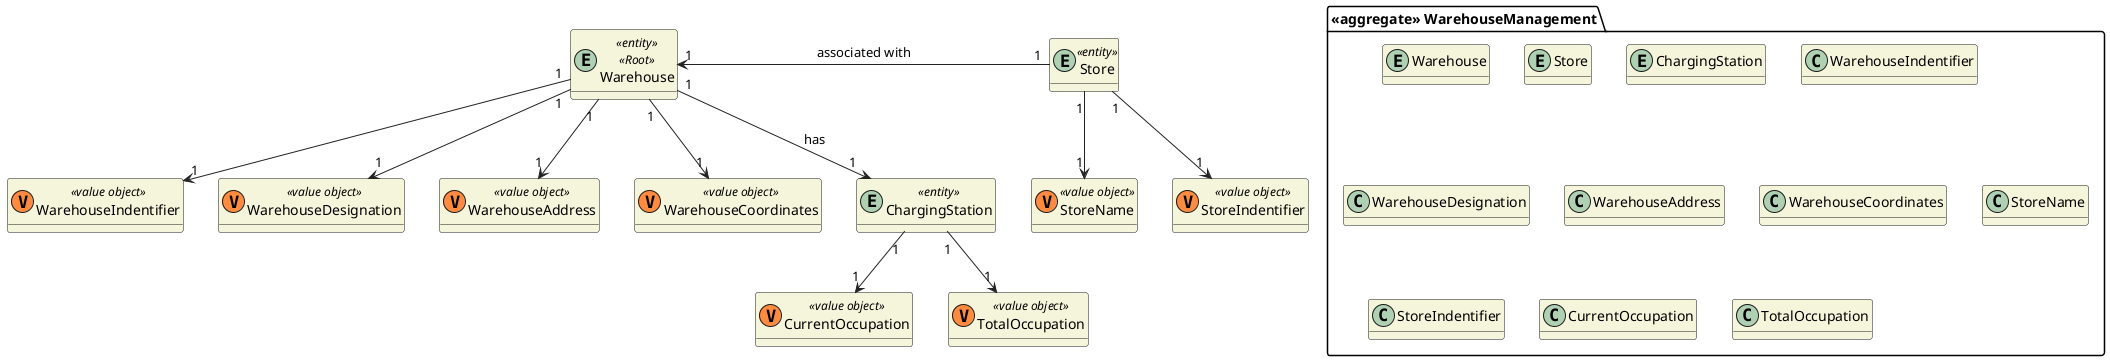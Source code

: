 @startuml DMWarehouseManagement

skinparam classAttributeIconSize 0
hide empty attributes
skinparam classBackgroundColor beige
skinparam ArrowColor #222222

package "<<aggregate>> WarehouseManagement"{
  entity Warehouse
  entity Store
  entity ChargingStation
  class WarehouseIndentifier
  class WarehouseDesignation
  class WarehouseAddress
  class WarehouseCoordinates
  class StoreName
  class StoreIndentifier
  class CurrentOccupation
  class TotalOccupation

}


entity Warehouse <<entity>> <<Root>>
class WarehouseIndentifier <<(V,#FF8B40) value object>>
class WarehouseDesignation <<(V,#FF8B40) value object>>
class WarehouseAddress <<(V,#FF8B40) value object>>
class WarehouseCoordinates <<(V,#FF8B40) value object>>

entity Store <<entity>>
class StoreName <<(V,#FF8B40) value object>>
class StoreIndentifier <<(V,#FF8B40) value object>>

entity ChargingStation <<entity>>
class CurrentOccupation <<(V,#FF8B40) value object>>
class TotalOccupation <<(V,#FF8B40) value object>>


Warehouse "1" <- "1" Store : associated with
Warehouse "1" --> "1" ChargingStation: has

Warehouse "1" --> "1" WarehouseIndentifier
Warehouse "1" --> "1" WarehouseDesignation
Warehouse "1" --> "1" WarehouseAddress
Warehouse "1" --> "1" WarehouseCoordinates

Store "1" --> "1" StoreName
Store "1" --> "1" StoreIndentifier

ChargingStation "1" --> "1" CurrentOccupation
ChargingStation "1" --> "1" TotalOccupation

@enduml